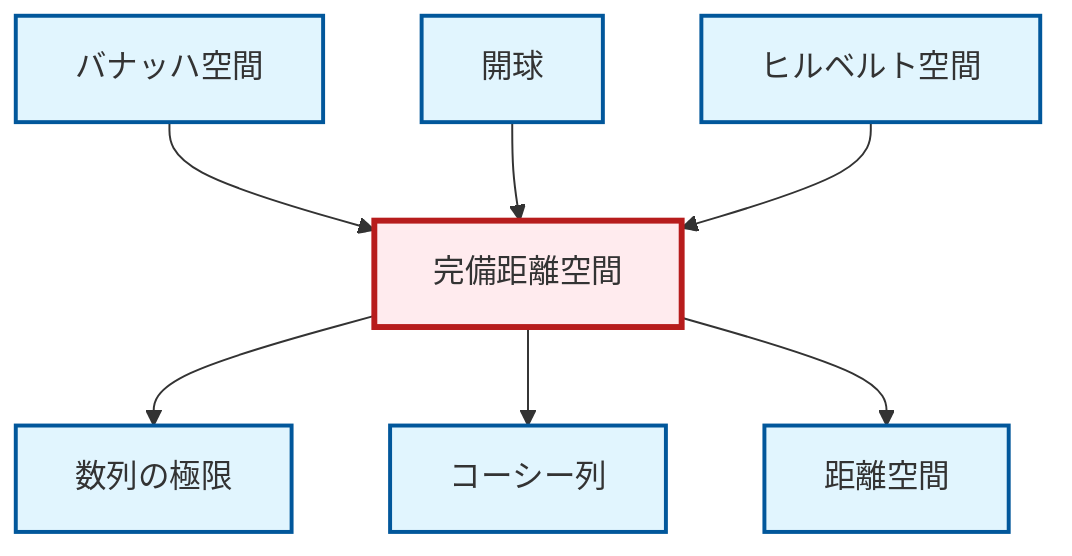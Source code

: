 graph TD
    classDef definition fill:#e1f5fe,stroke:#01579b,stroke-width:2px
    classDef theorem fill:#f3e5f5,stroke:#4a148c,stroke-width:2px
    classDef axiom fill:#fff3e0,stroke:#e65100,stroke-width:2px
    classDef example fill:#e8f5e9,stroke:#1b5e20,stroke-width:2px
    classDef current fill:#ffebee,stroke:#b71c1c,stroke-width:3px
    def-complete-metric-space["完備距離空間"]:::definition
    def-metric-space["距離空間"]:::definition
    def-hilbert-space["ヒルベルト空間"]:::definition
    def-open-ball["開球"]:::definition
    def-cauchy-sequence["コーシー列"]:::definition
    def-limit["数列の極限"]:::definition
    def-banach-space["バナッハ空間"]:::definition
    def-banach-space --> def-complete-metric-space
    def-open-ball --> def-complete-metric-space
    def-complete-metric-space --> def-limit
    def-hilbert-space --> def-complete-metric-space
    def-complete-metric-space --> def-cauchy-sequence
    def-complete-metric-space --> def-metric-space
    class def-complete-metric-space current